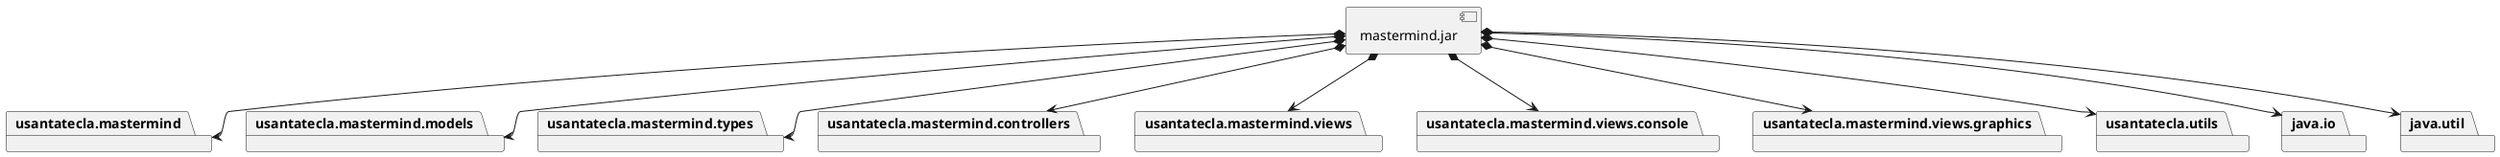 @startuml desarrollo_implementacion
package "  "  as usantatecla.mastermind {
}
package "  "  as usantatecla.mastermind.models {
}
package "  "  as usantatecla.mastermind.types {
}
package "  "  as usantatecla.mastermind.controllers{
}
package "  "  as usantatecla.mastermind.views {
}
package "  "  as usantatecla.mastermind.views.console {
}
package "  "  as usantatecla.mastermind.views.graphics {
}
package "  "  as usantatecla.utils {
}
package "  "  as java.io {
}
package "  "  as java.util {
}

[mastermind.jar] as jar

jar *--> usantatecla.mastermind
jar *--> usantatecla.mastermind.models
jar *--> usantatecla.mastermind.types
jar *--> usantatecla.mastermind.controllers
jar *--> usantatecla.mastermind.views
jar *--> usantatecla.mastermind.views.console
jar *--> usantatecla.mastermind.views.graphics
jar *--> usantatecla.utils
jar *--> java.io
jar *--> java.util
@enduml

@startuml despliegue_fisica
node node #DDDDDD [
<b>Personal Computer</b>
----
]

[ mastermind.jar ] as component

node *--> component
@enduml

